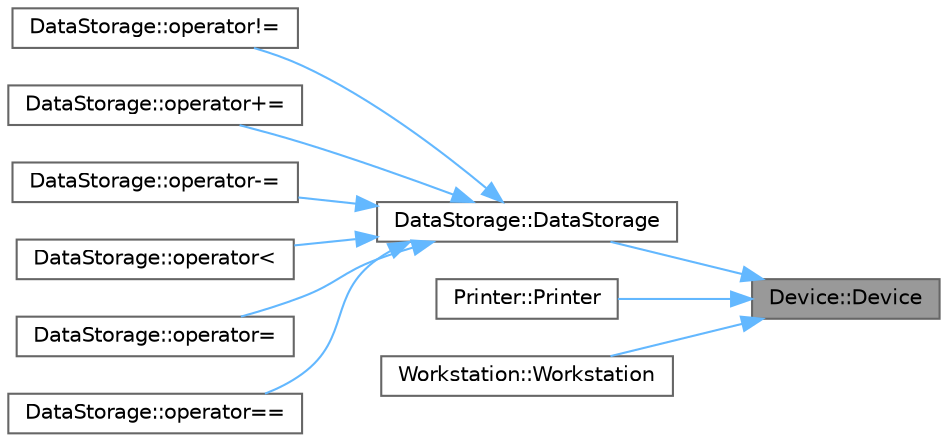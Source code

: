 digraph "Device::Device"
{
 // LATEX_PDF_SIZE
  bgcolor="transparent";
  edge [fontname=Helvetica,fontsize=10,labelfontname=Helvetica,labelfontsize=10];
  node [fontname=Helvetica,fontsize=10,shape=box,height=0.2,width=0.4];
  rankdir="RL";
  Node1 [id="Node000001",label="Device::Device",height=0.2,width=0.4,color="gray40", fillcolor="grey60", style="filled", fontcolor="black",tooltip="Конструктор базового класса Device."];
  Node1 -> Node2 [id="edge1_Node000001_Node000002",dir="back",color="steelblue1",style="solid",tooltip=" "];
  Node2 [id="Node000002",label="DataStorage::DataStorage",height=0.2,width=0.4,color="grey40", fillcolor="white", style="filled",URL="$class_data_storage.html#a4297941d93bfe90bb6be1fea50e55680",tooltip="Конструктор класса DataStorage."];
  Node2 -> Node3 [id="edge2_Node000002_Node000003",dir="back",color="steelblue1",style="solid",tooltip=" "];
  Node3 [id="Node000003",label="DataStorage::operator!=",height=0.2,width=0.4,color="grey40", fillcolor="white", style="filled",URL="$class_data_storage.html#a37b6a65ffdc9ca26c8991d28a0da39b4",tooltip="Оператор проверки на неравенство."];
  Node2 -> Node4 [id="edge3_Node000002_Node000004",dir="back",color="steelblue1",style="solid",tooltip=" "];
  Node4 [id="Node000004",label="DataStorage::operator+=",height=0.2,width=0.4,color="grey40", fillcolor="white", style="filled",URL="$class_data_storage.html#a9773a3b578154d338150d017134e84a7",tooltip="Оператор добавления данных к используемому объёму хранилища."];
  Node2 -> Node5 [id="edge4_Node000002_Node000005",dir="back",color="steelblue1",style="solid",tooltip=" "];
  Node5 [id="Node000005",label="DataStorage::operator-=",height=0.2,width=0.4,color="grey40", fillcolor="white", style="filled",URL="$class_data_storage.html#af56c38b31ba5528cbd94f73df6db57b3",tooltip="Оператор освобождения пространства в хранилище."];
  Node2 -> Node6 [id="edge5_Node000002_Node000006",dir="back",color="steelblue1",style="solid",tooltip=" "];
  Node6 [id="Node000006",label="DataStorage::operator\<",height=0.2,width=0.4,color="grey40", fillcolor="white", style="filled",URL="$class_data_storage.html#abc374945e99452db1fe68265cf0de3f6",tooltip="Оператор \"меньше\" для сравнения хранилищ по идентификатору."];
  Node2 -> Node7 [id="edge6_Node000002_Node000007",dir="back",color="steelblue1",style="solid",tooltip=" "];
  Node7 [id="Node000007",label="DataStorage::operator=",height=0.2,width=0.4,color="grey40", fillcolor="white", style="filled",URL="$class_data_storage.html#a43ed7eb00599c77d3bff3baa7ad53bf7",tooltip="Оператор установки нового значения используемого объёма."];
  Node2 -> Node8 [id="edge7_Node000002_Node000008",dir="back",color="steelblue1",style="solid",tooltip=" "];
  Node8 [id="Node000008",label="DataStorage::operator==",height=0.2,width=0.4,color="grey40", fillcolor="white", style="filled",URL="$class_data_storage.html#a7183d2e50888e1871c9e18df6de7257a",tooltip="Оператор проверки на равенство."];
  Node1 -> Node9 [id="edge8_Node000001_Node000009",dir="back",color="steelblue1",style="solid",tooltip=" "];
  Node9 [id="Node000009",label="Printer::Printer",height=0.2,width=0.4,color="grey40", fillcolor="white", style="filled",URL="$class_printer.html#ac028f6cb361b63eae2af3a7cd2a985ca",tooltip="Конструктор класса Printer."];
  Node1 -> Node10 [id="edge9_Node000001_Node000010",dir="back",color="steelblue1",style="solid",tooltip=" "];
  Node10 [id="Node000010",label="Workstation::Workstation",height=0.2,width=0.4,color="grey40", fillcolor="white", style="filled",URL="$class_workstation.html#af8504914244d126e44a6a62382d2b25f",tooltip="Конструктор класса Workstation."];
}
